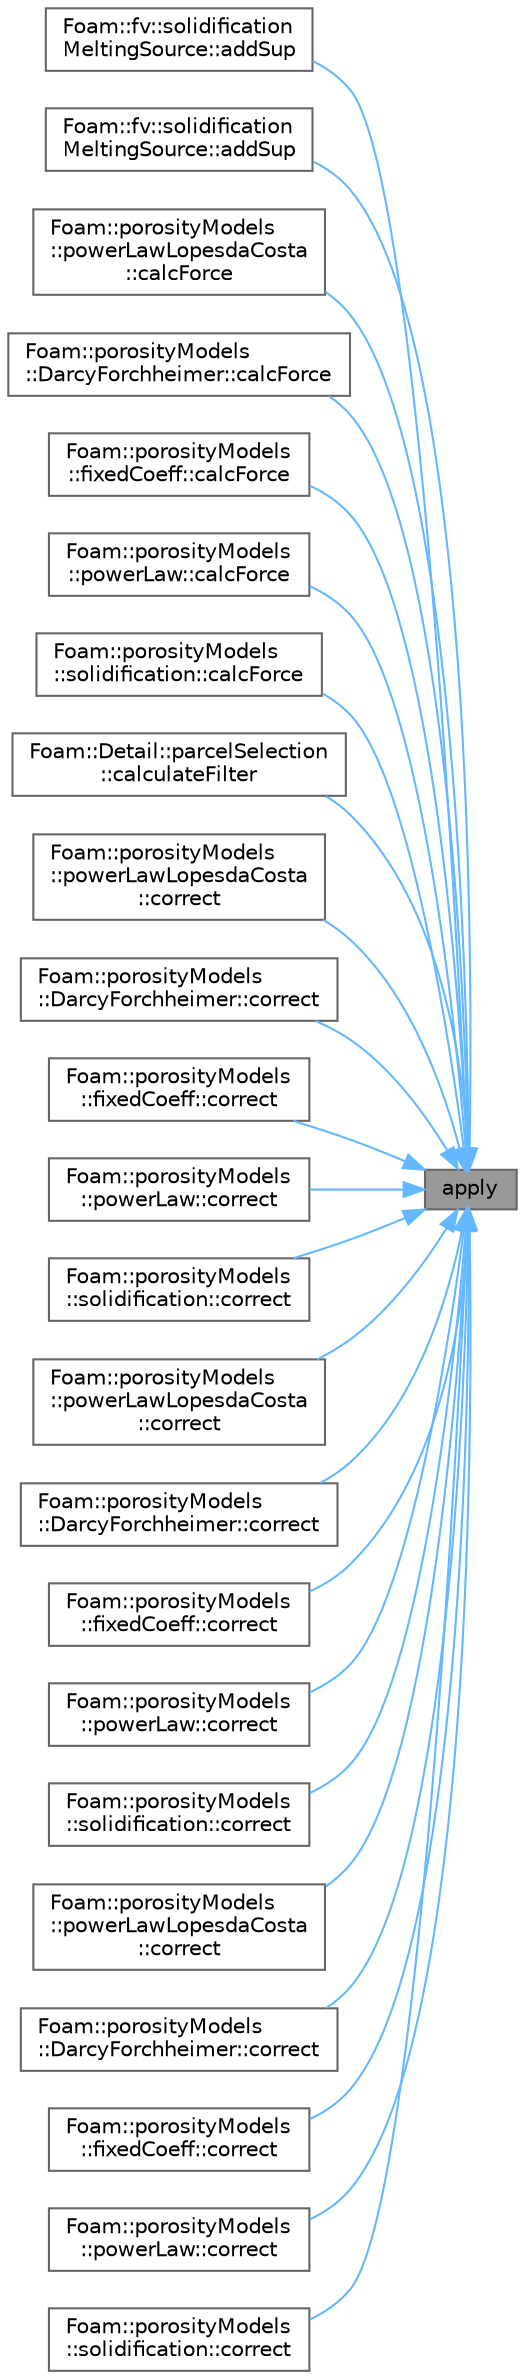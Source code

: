 digraph "apply"
{
 // LATEX_PDF_SIZE
  bgcolor="transparent";
  edge [fontname=Helvetica,fontsize=10,labelfontname=Helvetica,labelfontsize=10];
  node [fontname=Helvetica,fontsize=10,shape=box,height=0.2,width=0.4];
  rankdir="RL";
  Node1 [id="Node000001",label="apply",height=0.2,width=0.4,color="gray40", fillcolor="grey60", style="filled", fontcolor="black",tooltip=" "];
  Node1 -> Node2 [id="edge1_Node000001_Node000002",dir="back",color="steelblue1",style="solid",tooltip=" "];
  Node2 [id="Node000002",label="Foam::fv::solidification\lMeltingSource::addSup",height=0.2,width=0.4,color="grey40", fillcolor="white", style="filled",URL="$classFoam_1_1fv_1_1solidificationMeltingSource.html#a1a2fc9c6c65fd9593d06fb8a5377afbe",tooltip=" "];
  Node1 -> Node3 [id="edge2_Node000001_Node000003",dir="back",color="steelblue1",style="solid",tooltip=" "];
  Node3 [id="Node000003",label="Foam::fv::solidification\lMeltingSource::addSup",height=0.2,width=0.4,color="grey40", fillcolor="white", style="filled",URL="$classFoam_1_1fv_1_1solidificationMeltingSource.html#a6944ee16225e24c97df423c35d4cd199",tooltip=" "];
  Node1 -> Node4 [id="edge3_Node000001_Node000004",dir="back",color="steelblue1",style="solid",tooltip=" "];
  Node4 [id="Node000004",label="Foam::porosityModels\l::powerLawLopesdaCosta\l::calcForce",height=0.2,width=0.4,color="grey40", fillcolor="white", style="filled",URL="$classFoam_1_1porosityModels_1_1powerLawLopesdaCosta.html#a4b9d4acc9e037d8309fa6632b88fd61b",tooltip=" "];
  Node1 -> Node5 [id="edge4_Node000001_Node000005",dir="back",color="steelblue1",style="solid",tooltip=" "];
  Node5 [id="Node000005",label="Foam::porosityModels\l::DarcyForchheimer::calcForce",height=0.2,width=0.4,color="grey40", fillcolor="white", style="filled",URL="$classFoam_1_1porosityModels_1_1DarcyForchheimer.html#a4b9d4acc9e037d8309fa6632b88fd61b",tooltip=" "];
  Node1 -> Node6 [id="edge5_Node000001_Node000006",dir="back",color="steelblue1",style="solid",tooltip=" "];
  Node6 [id="Node000006",label="Foam::porosityModels\l::fixedCoeff::calcForce",height=0.2,width=0.4,color="grey40", fillcolor="white", style="filled",URL="$classFoam_1_1porosityModels_1_1fixedCoeff.html#a4b9d4acc9e037d8309fa6632b88fd61b",tooltip=" "];
  Node1 -> Node7 [id="edge6_Node000001_Node000007",dir="back",color="steelblue1",style="solid",tooltip=" "];
  Node7 [id="Node000007",label="Foam::porosityModels\l::powerLaw::calcForce",height=0.2,width=0.4,color="grey40", fillcolor="white", style="filled",URL="$classFoam_1_1porosityModels_1_1powerLaw.html#a4b9d4acc9e037d8309fa6632b88fd61b",tooltip=" "];
  Node1 -> Node8 [id="edge7_Node000001_Node000008",dir="back",color="steelblue1",style="solid",tooltip=" "];
  Node8 [id="Node000008",label="Foam::porosityModels\l::solidification::calcForce",height=0.2,width=0.4,color="grey40", fillcolor="white", style="filled",URL="$classFoam_1_1porosityModels_1_1solidification.html#a4b9d4acc9e037d8309fa6632b88fd61b",tooltip=" "];
  Node1 -> Node9 [id="edge8_Node000001_Node000009",dir="back",color="steelblue1",style="solid",tooltip=" "];
  Node9 [id="Node000009",label="Foam::Detail::parcelSelection\l::calculateFilter",height=0.2,width=0.4,color="grey40", fillcolor="white", style="filled",URL="$classFoam_1_1Detail_1_1parcelSelection.html#a48fac412c7d47ad948141d5d6061717b",tooltip=" "];
  Node1 -> Node10 [id="edge9_Node000001_Node000010",dir="back",color="steelblue1",style="solid",tooltip=" "];
  Node10 [id="Node000010",label="Foam::porosityModels\l::powerLawLopesdaCosta\l::correct",height=0.2,width=0.4,color="grey40", fillcolor="white", style="filled",URL="$classFoam_1_1porosityModels_1_1powerLawLopesdaCosta.html#ade83c9ec772ebe32bdc66423c2d39108",tooltip=" "];
  Node1 -> Node11 [id="edge10_Node000001_Node000011",dir="back",color="steelblue1",style="solid",tooltip=" "];
  Node11 [id="Node000011",label="Foam::porosityModels\l::DarcyForchheimer::correct",height=0.2,width=0.4,color="grey40", fillcolor="white", style="filled",URL="$classFoam_1_1porosityModels_1_1DarcyForchheimer.html#ade83c9ec772ebe32bdc66423c2d39108",tooltip=" "];
  Node1 -> Node12 [id="edge11_Node000001_Node000012",dir="back",color="steelblue1",style="solid",tooltip=" "];
  Node12 [id="Node000012",label="Foam::porosityModels\l::fixedCoeff::correct",height=0.2,width=0.4,color="grey40", fillcolor="white", style="filled",URL="$classFoam_1_1porosityModels_1_1fixedCoeff.html#ade83c9ec772ebe32bdc66423c2d39108",tooltip=" "];
  Node1 -> Node13 [id="edge12_Node000001_Node000013",dir="back",color="steelblue1",style="solid",tooltip=" "];
  Node13 [id="Node000013",label="Foam::porosityModels\l::powerLaw::correct",height=0.2,width=0.4,color="grey40", fillcolor="white", style="filled",URL="$classFoam_1_1porosityModels_1_1powerLaw.html#ade83c9ec772ebe32bdc66423c2d39108",tooltip=" "];
  Node1 -> Node14 [id="edge13_Node000001_Node000014",dir="back",color="steelblue1",style="solid",tooltip=" "];
  Node14 [id="Node000014",label="Foam::porosityModels\l::solidification::correct",height=0.2,width=0.4,color="grey40", fillcolor="white", style="filled",URL="$classFoam_1_1porosityModels_1_1solidification.html#ade83c9ec772ebe32bdc66423c2d39108",tooltip=" "];
  Node1 -> Node15 [id="edge14_Node000001_Node000015",dir="back",color="steelblue1",style="solid",tooltip=" "];
  Node15 [id="Node000015",label="Foam::porosityModels\l::powerLawLopesdaCosta\l::correct",height=0.2,width=0.4,color="grey40", fillcolor="white", style="filled",URL="$classFoam_1_1porosityModels_1_1powerLawLopesdaCosta.html#acc340a84624d8d339207b5073d6929c7",tooltip=" "];
  Node1 -> Node16 [id="edge15_Node000001_Node000016",dir="back",color="steelblue1",style="solid",tooltip=" "];
  Node16 [id="Node000016",label="Foam::porosityModels\l::DarcyForchheimer::correct",height=0.2,width=0.4,color="grey40", fillcolor="white", style="filled",URL="$classFoam_1_1porosityModels_1_1DarcyForchheimer.html#acc340a84624d8d339207b5073d6929c7",tooltip=" "];
  Node1 -> Node17 [id="edge16_Node000001_Node000017",dir="back",color="steelblue1",style="solid",tooltip=" "];
  Node17 [id="Node000017",label="Foam::porosityModels\l::fixedCoeff::correct",height=0.2,width=0.4,color="grey40", fillcolor="white", style="filled",URL="$classFoam_1_1porosityModels_1_1fixedCoeff.html#acc340a84624d8d339207b5073d6929c7",tooltip=" "];
  Node1 -> Node18 [id="edge17_Node000001_Node000018",dir="back",color="steelblue1",style="solid",tooltip=" "];
  Node18 [id="Node000018",label="Foam::porosityModels\l::powerLaw::correct",height=0.2,width=0.4,color="grey40", fillcolor="white", style="filled",URL="$classFoam_1_1porosityModels_1_1powerLaw.html#acc340a84624d8d339207b5073d6929c7",tooltip=" "];
  Node1 -> Node19 [id="edge18_Node000001_Node000019",dir="back",color="steelblue1",style="solid",tooltip=" "];
  Node19 [id="Node000019",label="Foam::porosityModels\l::solidification::correct",height=0.2,width=0.4,color="grey40", fillcolor="white", style="filled",URL="$classFoam_1_1porosityModels_1_1solidification.html#acc340a84624d8d339207b5073d6929c7",tooltip=" "];
  Node1 -> Node20 [id="edge19_Node000001_Node000020",dir="back",color="steelblue1",style="solid",tooltip=" "];
  Node20 [id="Node000020",label="Foam::porosityModels\l::powerLawLopesdaCosta\l::correct",height=0.2,width=0.4,color="grey40", fillcolor="white", style="filled",URL="$classFoam_1_1porosityModels_1_1powerLawLopesdaCosta.html#a5baee76b7d9129fea154d93d8a79b636",tooltip=" "];
  Node1 -> Node21 [id="edge20_Node000001_Node000021",dir="back",color="steelblue1",style="solid",tooltip=" "];
  Node21 [id="Node000021",label="Foam::porosityModels\l::DarcyForchheimer::correct",height=0.2,width=0.4,color="grey40", fillcolor="white", style="filled",URL="$classFoam_1_1porosityModels_1_1DarcyForchheimer.html#a5baee76b7d9129fea154d93d8a79b636",tooltip=" "];
  Node1 -> Node22 [id="edge21_Node000001_Node000022",dir="back",color="steelblue1",style="solid",tooltip=" "];
  Node22 [id="Node000022",label="Foam::porosityModels\l::fixedCoeff::correct",height=0.2,width=0.4,color="grey40", fillcolor="white", style="filled",URL="$classFoam_1_1porosityModels_1_1fixedCoeff.html#a5baee76b7d9129fea154d93d8a79b636",tooltip=" "];
  Node1 -> Node23 [id="edge22_Node000001_Node000023",dir="back",color="steelblue1",style="solid",tooltip=" "];
  Node23 [id="Node000023",label="Foam::porosityModels\l::powerLaw::correct",height=0.2,width=0.4,color="grey40", fillcolor="white", style="filled",URL="$classFoam_1_1porosityModels_1_1powerLaw.html#a5baee76b7d9129fea154d93d8a79b636",tooltip=" "];
  Node1 -> Node24 [id="edge23_Node000001_Node000024",dir="back",color="steelblue1",style="solid",tooltip=" "];
  Node24 [id="Node000024",label="Foam::porosityModels\l::solidification::correct",height=0.2,width=0.4,color="grey40", fillcolor="white", style="filled",URL="$classFoam_1_1porosityModels_1_1solidification.html#a5baee76b7d9129fea154d93d8a79b636",tooltip=" "];
}
